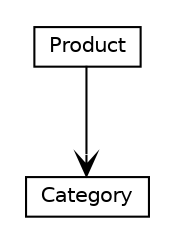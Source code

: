 #!/usr/local/bin/dot
#
# Class diagram 
# Generated by UMLGraph version R5_7_0-10-g786d98 (http://www.umlgraph.org/)
#

digraph G {
	edge [fontname="Helvetica",fontsize=10,labelfontname="Helvetica",labelfontsize=10];
	node [fontname="Helvetica",fontsize=10,shape=plaintext];
	nodesep=0.25;
	ranksep=0.5;
	// gr.spinellis.product.Product
	c8 [label=<<table title="gr.spinellis.product.Product" border="0" cellborder="1" cellspacing="0" cellpadding="2" port="p" href="./Product.html"><tr><td><table border="0" cellspacing="0" cellpadding="1"><tr><td align="center" balign="center"> Product </td></tr></table></td></tr></table>>, URL="./Product.html", fontname="Helvetica", fontcolor="black", fontsize=10.0];
	// gr.spinellis.product.Category
	c9 [label=<<table title="gr.spinellis.product.Category" border="0" cellborder="1" cellspacing="0" cellpadding="2" port="p" href="./Category.html"><tr><td><table border="0" cellspacing="0" cellpadding="1"><tr><td align="center" balign="center"> Category </td></tr></table></td></tr></table>>, URL="./Category.html", fontname="Helvetica", fontcolor="black", fontsize=10.0];
	// gr.spinellis.product.Product NAVASSOC gr.spinellis.product.Category
	c8:p -> c9:p [taillabel="", label="", headlabel="", fontname="Helvetica", fontcolor="black", fontsize=10.0, color="black", arrowhead=open];
}

